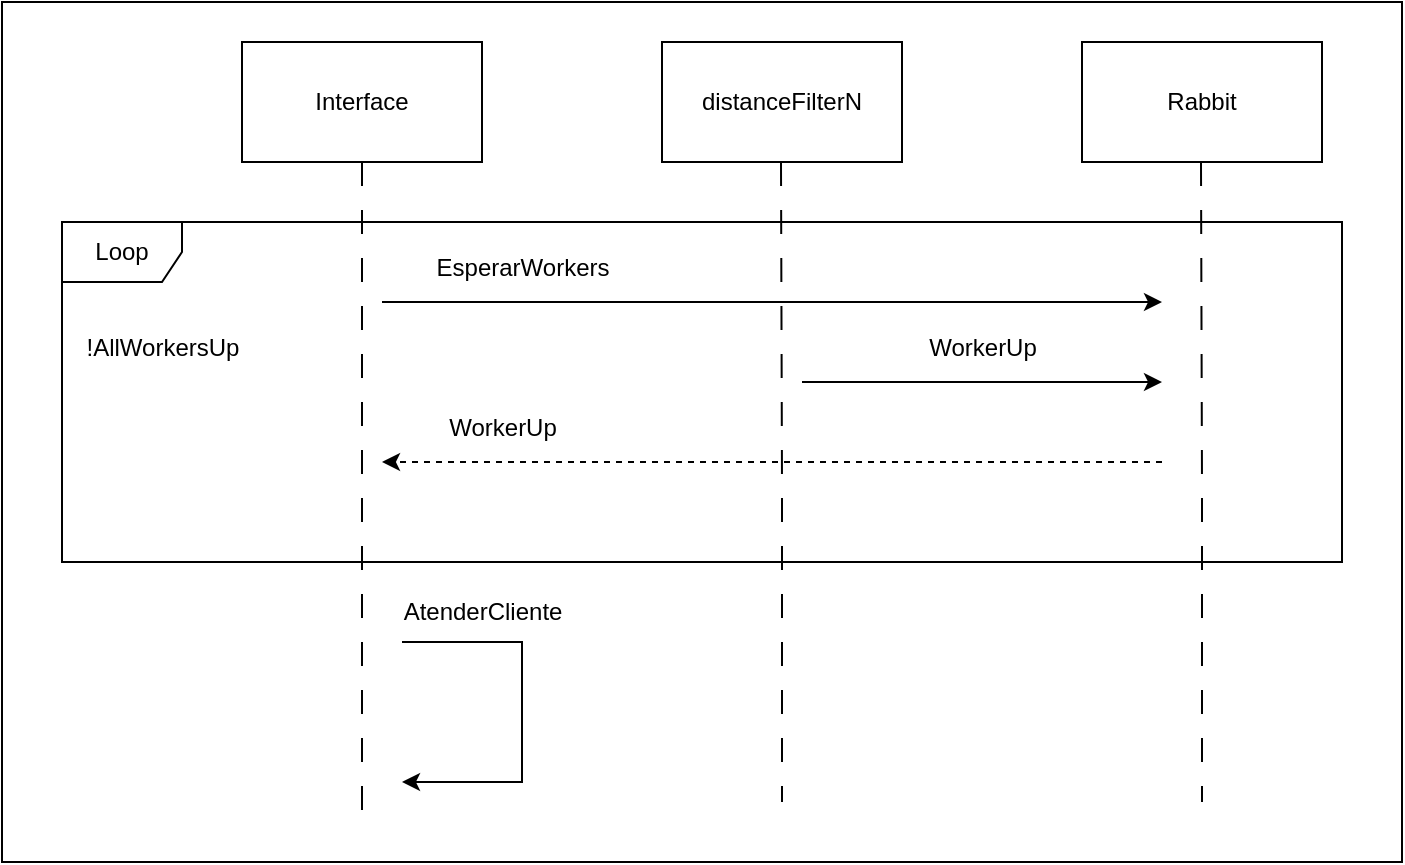 <mxfile version="22.0.4" type="google" pages="5">
  <diagram id="VqG2Ku5d2gkmoplqg593" name="AltaWorkers">
    <mxGraphModel grid="1" page="1" gridSize="10" guides="1" tooltips="1" connect="1" arrows="1" fold="1" pageScale="1" pageWidth="827" pageHeight="1169" math="0" shadow="0">
      <root>
        <mxCell id="0" />
        <mxCell id="1" parent="0" />
        <mxCell id="nZQoTGkVUXVS9MJFu_9y-6" style="edgeStyle=orthogonalEdgeStyle;rounded=0;orthogonalLoop=1;jettySize=auto;html=1;exitX=0.5;exitY=1;exitDx=0;exitDy=0;dashed=1;dashPattern=12 12;endArrow=none;endFill=0;" edge="1" parent="1" source="nZQoTGkVUXVS9MJFu_9y-1">
          <mxGeometry relative="1" as="geometry">
            <mxPoint x="160" y="500" as="targetPoint" />
          </mxGeometry>
        </mxCell>
        <mxCell id="nZQoTGkVUXVS9MJFu_9y-1" value="Interface" style="rounded=0;whiteSpace=wrap;html=1;" vertex="1" parent="1">
          <mxGeometry x="100" y="110" width="120" height="60" as="geometry" />
        </mxCell>
        <mxCell id="nZQoTGkVUXVS9MJFu_9y-2" value="distanceFilterN" style="rounded=0;whiteSpace=wrap;html=1;" vertex="1" parent="1">
          <mxGeometry x="310" y="110" width="120" height="60" as="geometry" />
        </mxCell>
        <mxCell id="nZQoTGkVUXVS9MJFu_9y-5" value="Rabbit" style="rounded=0;whiteSpace=wrap;html=1;" vertex="1" parent="1">
          <mxGeometry x="520" y="110" width="120" height="60" as="geometry" />
        </mxCell>
        <mxCell id="nZQoTGkVUXVS9MJFu_9y-7" style="edgeStyle=orthogonalEdgeStyle;rounded=0;orthogonalLoop=1;jettySize=auto;html=1;exitX=0.5;exitY=1;exitDx=0;exitDy=0;dashed=1;dashPattern=12 12;endArrow=none;endFill=0;" edge="1" parent="1">
          <mxGeometry relative="1" as="geometry">
            <mxPoint x="370" y="490" as="targetPoint" />
            <mxPoint x="369.5" y="170" as="sourcePoint" />
          </mxGeometry>
        </mxCell>
        <mxCell id="nZQoTGkVUXVS9MJFu_9y-10" style="edgeStyle=orthogonalEdgeStyle;rounded=0;orthogonalLoop=1;jettySize=auto;html=1;exitX=0.5;exitY=1;exitDx=0;exitDy=0;dashed=1;dashPattern=12 12;endArrow=none;endFill=0;" edge="1" parent="1">
          <mxGeometry relative="1" as="geometry">
            <mxPoint x="580" y="490" as="targetPoint" />
            <mxPoint x="579.5" y="170" as="sourcePoint" />
          </mxGeometry>
        </mxCell>
        <mxCell id="nZQoTGkVUXVS9MJFu_9y-30" value="" style="endArrow=classic;html=1;rounded=0;" edge="1" parent="1">
          <mxGeometry width="50" height="50" relative="1" as="geometry">
            <mxPoint x="170" y="240" as="sourcePoint" />
            <mxPoint x="560" y="240" as="targetPoint" />
          </mxGeometry>
        </mxCell>
        <mxCell id="nZQoTGkVUXVS9MJFu_9y-31" value="EsperarWorkers" style="text;html=1;align=center;verticalAlign=middle;resizable=0;points=[];autosize=1;strokeColor=none;fillColor=none;" vertex="1" parent="1">
          <mxGeometry x="185" y="208" width="110" height="30" as="geometry" />
        </mxCell>
        <mxCell id="nZQoTGkVUXVS9MJFu_9y-32" value="" style="endArrow=classic;html=1;rounded=0;" edge="1" parent="1">
          <mxGeometry width="50" height="50" relative="1" as="geometry">
            <mxPoint x="380" y="280" as="sourcePoint" />
            <mxPoint x="560" y="280" as="targetPoint" />
          </mxGeometry>
        </mxCell>
        <mxCell id="nZQoTGkVUXVS9MJFu_9y-34" value="WorkerUp" style="text;html=1;align=center;verticalAlign=middle;resizable=0;points=[];autosize=1;strokeColor=none;fillColor=none;" vertex="1" parent="1">
          <mxGeometry x="430" y="248" width="80" height="30" as="geometry" />
        </mxCell>
        <mxCell id="nZQoTGkVUXVS9MJFu_9y-35" value="" style="endArrow=classic;html=1;rounded=0;dashed=1;" edge="1" parent="1">
          <mxGeometry width="50" height="50" relative="1" as="geometry">
            <mxPoint x="560" y="320" as="sourcePoint" />
            <mxPoint x="170" y="320" as="targetPoint" />
          </mxGeometry>
        </mxCell>
        <mxCell id="nZQoTGkVUXVS9MJFu_9y-36" value="WorkerUp" style="text;html=1;align=center;verticalAlign=middle;resizable=0;points=[];autosize=1;strokeColor=none;fillColor=none;" vertex="1" parent="1">
          <mxGeometry x="190" y="288" width="80" height="30" as="geometry" />
        </mxCell>
        <mxCell id="nZQoTGkVUXVS9MJFu_9y-37" value="Loop" style="shape=umlFrame;whiteSpace=wrap;html=1;pointerEvents=0;" vertex="1" parent="1">
          <mxGeometry x="10" y="200" width="640" height="170" as="geometry" />
        </mxCell>
        <mxCell id="nZQoTGkVUXVS9MJFu_9y-38" value="!AllWorkersUp" style="text;html=1;align=center;verticalAlign=middle;resizable=0;points=[];autosize=1;strokeColor=none;fillColor=none;" vertex="1" parent="1">
          <mxGeometry x="10" y="248" width="100" height="30" as="geometry" />
        </mxCell>
        <mxCell id="nZQoTGkVUXVS9MJFu_9y-39" value="" style="endArrow=classic;html=1;rounded=0;" edge="1" parent="1">
          <mxGeometry width="50" height="50" relative="1" as="geometry">
            <mxPoint x="180" y="410" as="sourcePoint" />
            <mxPoint x="180" y="480" as="targetPoint" />
            <Array as="points">
              <mxPoint x="240" y="410" />
              <mxPoint x="240" y="480" />
            </Array>
          </mxGeometry>
        </mxCell>
        <mxCell id="nZQoTGkVUXVS9MJFu_9y-40" value="AtenderCliente" style="text;html=1;align=center;verticalAlign=middle;resizable=0;points=[];autosize=1;strokeColor=none;fillColor=none;" vertex="1" parent="1">
          <mxGeometry x="170" y="380" width="100" height="30" as="geometry" />
        </mxCell>
        <mxCell id="R0oKlFJ6LNsI7inT2vGT-1" value="" style="rounded=0;whiteSpace=wrap;html=1;fillColor=none;" vertex="1" parent="1">
          <mxGeometry x="-20" y="90" width="700" height="430" as="geometry" />
        </mxCell>
      </root>
    </mxGraphModel>
  </diagram>
  <diagram name="ConeccionYEnvioDeDatos" id="5mPKHPaQZCeQV9riieyF">
    <mxGraphModel grid="1" page="1" gridSize="10" guides="1" tooltips="1" connect="1" arrows="1" fold="1" pageScale="1" pageWidth="827" pageHeight="1169" math="0" shadow="0">
      <root>
        <mxCell id="0" />
        <mxCell id="1" parent="0" />
        <mxCell id="oAuqXcb8lqKwa1Rgyl03-19" style="edgeStyle=orthogonalEdgeStyle;rounded=0;orthogonalLoop=1;jettySize=auto;html=1;exitX=0.5;exitY=1;exitDx=0;exitDy=0;endArrow=none;endFill=0;dashed=1;dashPattern=12 12;" edge="1" parent="1" source="oAuqXcb8lqKwa1Rgyl03-16">
          <mxGeometry relative="1" as="geometry">
            <mxPoint x="120" y="1410" as="targetPoint" />
          </mxGeometry>
        </mxCell>
        <mxCell id="oAuqXcb8lqKwa1Rgyl03-16" value="Cliente" style="rounded=0;whiteSpace=wrap;html=1;" vertex="1" parent="1">
          <mxGeometry x="60" y="120" width="120" height="60" as="geometry" />
        </mxCell>
        <mxCell id="oAuqXcb8lqKwa1Rgyl03-20" style="edgeStyle=orthogonalEdgeStyle;rounded=0;orthogonalLoop=1;jettySize=auto;html=1;exitX=0.5;exitY=1;exitDx=0;exitDy=0;dashed=1;dashPattern=12 12;endArrow=none;endFill=0;" edge="1" parent="1" source="oAuqXcb8lqKwa1Rgyl03-17">
          <mxGeometry relative="1" as="geometry">
            <mxPoint x="414" y="1420" as="targetPoint" />
          </mxGeometry>
        </mxCell>
        <mxCell id="oAuqXcb8lqKwa1Rgyl03-17" value="Interface" style="rounded=0;whiteSpace=wrap;html=1;" vertex="1" parent="1">
          <mxGeometry x="354" y="120" width="120" height="60" as="geometry" />
        </mxCell>
        <mxCell id="oAuqXcb8lqKwa1Rgyl03-21" style="edgeStyle=orthogonalEdgeStyle;rounded=0;orthogonalLoop=1;jettySize=auto;html=1;exitX=0.5;exitY=1;exitDx=0;exitDy=0;dashed=1;dashPattern=12 12;endArrow=none;endFill=0;" edge="1" parent="1" source="oAuqXcb8lqKwa1Rgyl03-18">
          <mxGeometry relative="1" as="geometry">
            <mxPoint x="700" y="1430" as="targetPoint" />
          </mxGeometry>
        </mxCell>
        <mxCell id="oAuqXcb8lqKwa1Rgyl03-18" value="Rabbit" style="rounded=0;whiteSpace=wrap;html=1;" vertex="1" parent="1">
          <mxGeometry x="640" y="120" width="120" height="60" as="geometry" />
        </mxCell>
        <mxCell id="oAuqXcb8lqKwa1Rgyl03-22" value="" style="endArrow=classic;html=1;rounded=0;" edge="1" parent="1">
          <mxGeometry width="50" height="50" relative="1" as="geometry">
            <mxPoint x="130" y="372" as="sourcePoint" />
            <mxPoint x="400" y="372" as="targetPoint" />
          </mxGeometry>
        </mxCell>
        <mxCell id="oAuqXcb8lqKwa1Rgyl03-23" value="Hello" style="text;html=1;align=center;verticalAlign=middle;resizable=0;points=[];autosize=1;strokeColor=none;fillColor=none;" vertex="1" parent="1">
          <mxGeometry x="235" y="340" width="50" height="30" as="geometry" />
        </mxCell>
        <mxCell id="oAuqXcb8lqKwa1Rgyl03-24" value="" style="endArrow=classic;html=1;rounded=0;" edge="1" parent="1">
          <mxGeometry width="50" height="50" relative="1" as="geometry">
            <mxPoint x="400" y="412" as="sourcePoint" />
            <mxPoint x="130" y="412" as="targetPoint" />
          </mxGeometry>
        </mxCell>
        <mxCell id="oAuqXcb8lqKwa1Rgyl03-25" value="HelloAck" style="text;html=1;align=center;verticalAlign=middle;resizable=0;points=[];autosize=1;strokeColor=none;fillColor=none;" vertex="1" parent="1">
          <mxGeometry x="225" y="380" width="70" height="30" as="geometry" />
        </mxCell>
        <mxCell id="oAuqXcb8lqKwa1Rgyl03-26" value="Loop" style="shape=umlFrame;whiteSpace=wrap;html=1;pointerEvents=0;" vertex="1" parent="1">
          <mxGeometry x="-20" y="460" width="780" height="160" as="geometry" />
        </mxCell>
        <mxCell id="oAuqXcb8lqKwa1Rgyl03-27" value="" style="endArrow=classic;html=1;rounded=0;" edge="1" parent="1">
          <mxGeometry width="50" height="50" relative="1" as="geometry">
            <mxPoint x="130" y="210" as="sourcePoint" />
            <mxPoint x="130" y="280" as="targetPoint" />
            <Array as="points">
              <mxPoint x="210" y="210" />
              <mxPoint x="210" y="280" />
            </Array>
          </mxGeometry>
        </mxCell>
        <mxCell id="oAuqXcb8lqKwa1Rgyl03-28" value="Connect" style="text;html=1;align=center;verticalAlign=middle;resizable=0;points=[];autosize=1;strokeColor=none;fillColor=none;" vertex="1" parent="1">
          <mxGeometry x="135" y="188" width="70" height="30" as="geometry" />
        </mxCell>
        <mxCell id="oAuqXcb8lqKwa1Rgyl03-29" value="" style="endArrow=classic;html=1;rounded=0;" edge="1" parent="1">
          <mxGeometry width="50" height="50" relative="1" as="geometry">
            <mxPoint x="420" y="210" as="sourcePoint" />
            <mxPoint x="420" y="278" as="targetPoint" />
            <Array as="points">
              <mxPoint x="490" y="210" />
              <mxPoint x="490" y="278" />
            </Array>
          </mxGeometry>
        </mxCell>
        <mxCell id="oAuqXcb8lqKwa1Rgyl03-30" value="Accept" style="text;html=1;align=center;verticalAlign=middle;resizable=0;points=[];autosize=1;strokeColor=none;fillColor=none;" vertex="1" parent="1">
          <mxGeometry x="430" y="188" width="60" height="30" as="geometry" />
        </mxCell>
        <mxCell id="oAuqXcb8lqKwa1Rgyl03-32" value="" style="endArrow=classic;html=1;rounded=0;" edge="1" parent="1">
          <mxGeometry width="50" height="50" relative="1" as="geometry">
            <mxPoint x="130" y="520" as="sourcePoint" />
            <mxPoint x="400" y="520" as="targetPoint" />
          </mxGeometry>
        </mxCell>
        <mxCell id="oAuqXcb8lqKwa1Rgyl03-33" value="Coordenadas" style="text;html=1;align=center;verticalAlign=middle;resizable=0;points=[];autosize=1;strokeColor=none;fillColor=none;" vertex="1" parent="1">
          <mxGeometry x="210" y="488" width="100" height="30" as="geometry" />
        </mxCell>
        <mxCell id="oAuqXcb8lqKwa1Rgyl03-34" value="" style="endArrow=classic;html=1;rounded=0;" edge="1" parent="1">
          <mxGeometry width="50" height="50" relative="1" as="geometry">
            <mxPoint x="420" y="560" as="sourcePoint" />
            <mxPoint x="690" y="560" as="targetPoint" />
          </mxGeometry>
        </mxCell>
        <mxCell id="oAuqXcb8lqKwa1Rgyl03-35" value="Coordenadas, distanceFilter" style="text;html=1;align=center;verticalAlign=middle;resizable=0;points=[];autosize=1;strokeColor=none;fillColor=none;" vertex="1" parent="1">
          <mxGeometry x="475" y="528" width="170" height="30" as="geometry" />
        </mxCell>
        <mxCell id="oAuqXcb8lqKwa1Rgyl03-37" value="" style="endArrow=classic;html=1;rounded=0;" edge="1" parent="1">
          <mxGeometry width="50" height="50" relative="1" as="geometry">
            <mxPoint x="130" y="680" as="sourcePoint" />
            <mxPoint x="410" y="680" as="targetPoint" />
          </mxGeometry>
        </mxCell>
        <mxCell id="oAuqXcb8lqKwa1Rgyl03-38" value="Vuelo" style="text;html=1;align=center;verticalAlign=middle;resizable=0;points=[];autosize=1;strokeColor=none;fillColor=none;" vertex="1" parent="1">
          <mxGeometry x="235" y="648" width="50" height="30" as="geometry" />
        </mxCell>
        <mxCell id="oAuqXcb8lqKwa1Rgyl03-39" value="" style="endArrow=classic;html=1;rounded=0;" edge="1" parent="1">
          <mxGeometry width="50" height="50" relative="1" as="geometry">
            <mxPoint x="430" y="830" as="sourcePoint" />
            <mxPoint x="690" y="830" as="targetPoint" />
          </mxGeometry>
        </mxCell>
        <mxCell id="oAuqXcb8lqKwa1Rgyl03-40" value="" style="endArrow=classic;html=1;rounded=0;" edge="1" parent="1">
          <mxGeometry width="50" height="50" relative="1" as="geometry">
            <mxPoint x="430" y="870" as="sourcePoint" />
            <mxPoint x="690" y="870" as="targetPoint" />
          </mxGeometry>
        </mxCell>
        <mxCell id="oAuqXcb8lqKwa1Rgyl03-41" value="" style="endArrow=classic;html=1;rounded=0;" edge="1" parent="1">
          <mxGeometry width="50" height="50" relative="1" as="geometry">
            <mxPoint x="430" y="920" as="sourcePoint" />
            <mxPoint x="690" y="920" as="targetPoint" />
          </mxGeometry>
        </mxCell>
        <mxCell id="oAuqXcb8lqKwa1Rgyl03-42" value="" style="endArrow=classic;html=1;rounded=0;" edge="1" parent="1">
          <mxGeometry width="50" height="50" relative="1" as="geometry">
            <mxPoint x="430" y="720" as="sourcePoint" />
            <mxPoint x="430" y="780" as="targetPoint" />
            <Array as="points">
              <mxPoint x="500" y="720" />
              <mxPoint x="500" y="780" />
            </Array>
          </mxGeometry>
        </mxCell>
        <mxCell id="oAuqXcb8lqKwa1Rgyl03-43" value="FiltrarEscalas" style="text;html=1;align=center;verticalAlign=middle;resizable=0;points=[];autosize=1;strokeColor=none;fillColor=none;" vertex="1" parent="1">
          <mxGeometry x="420" y="688" width="100" height="30" as="geometry" />
        </mxCell>
        <mxCell id="oAuqXcb8lqKwa1Rgyl03-44" value="Alt" style="shape=umlFrame;whiteSpace=wrap;html=1;pointerEvents=0;" vertex="1" parent="1">
          <mxGeometry x="320" y="688" width="580" height="200" as="geometry" />
        </mxCell>
        <mxCell id="oAuqXcb8lqKwa1Rgyl03-46" value="ResultadoQ1, Resultados" style="text;html=1;align=center;verticalAlign=middle;resizable=0;points=[];autosize=1;strokeColor=none;fillColor=none;" vertex="1" parent="1">
          <mxGeometry x="440" y="798" width="160" height="30" as="geometry" />
        </mxCell>
        <mxCell id="oAuqXcb8lqKwa1Rgyl03-47" value="VueloConDuracion, fastestFilter" style="text;html=1;align=center;verticalAlign=middle;resizable=0;points=[];autosize=1;strokeColor=none;fillColor=none;" vertex="1" parent="1">
          <mxGeometry x="425" y="840" width="190" height="30" as="geometry" />
        </mxCell>
        <mxCell id="oAuqXcb8lqKwa1Rgyl03-48" value="Escalas &amp;gt;= 3" style="text;html=1;align=center;verticalAlign=middle;resizable=0;points=[];autosize=1;strokeColor=none;fillColor=none;" vertex="1" parent="1">
          <mxGeometry x="320" y="728" width="90" height="30" as="geometry" />
        </mxCell>
        <mxCell id="oAuqXcb8lqKwa1Rgyl03-49" value="" style="endArrow=classic;html=1;rounded=0;" edge="1" parent="1">
          <mxGeometry width="50" height="50" relative="1" as="geometry">
            <mxPoint x="430" y="960" as="sourcePoint" />
            <mxPoint x="690" y="960" as="targetPoint" />
          </mxGeometry>
        </mxCell>
        <mxCell id="oAuqXcb8lqKwa1Rgyl03-50" value="VueloConDistancia, distanceFilter" style="text;html=1;align=center;verticalAlign=middle;resizable=0;points=[];autosize=1;strokeColor=none;fillColor=none;" vertex="1" parent="1">
          <mxGeometry x="425" y="888" width="200" height="30" as="geometry" />
        </mxCell>
        <mxCell id="oAuqXcb8lqKwa1Rgyl03-51" value="TrayectoConPrecio, AvgFilter" style="text;html=1;align=center;verticalAlign=middle;resizable=0;points=[];autosize=1;strokeColor=none;fillColor=none;" vertex="1" parent="1">
          <mxGeometry x="430" y="930" width="180" height="30" as="geometry" />
        </mxCell>
        <mxCell id="oAuqXcb8lqKwa1Rgyl03-52" value="QuedanCoordenadas" style="text;html=1;align=center;verticalAlign=middle;resizable=0;points=[];autosize=1;strokeColor=none;fillColor=none;" vertex="1" parent="1">
          <mxGeometry x="-20" y="488" width="140" height="30" as="geometry" />
        </mxCell>
        <mxCell id="oAuqXcb8lqKwa1Rgyl03-53" value="Loop" style="shape=umlFrame;whiteSpace=wrap;html=1;pointerEvents=0;" vertex="1" parent="1">
          <mxGeometry x="-20" y="638" width="960" height="472" as="geometry" />
        </mxCell>
        <mxCell id="oAuqXcb8lqKwa1Rgyl03-55" value="" style="endArrow=classic;html=1;rounded=0;" edge="1" parent="1">
          <mxGeometry width="50" height="50" relative="1" as="geometry">
            <mxPoint x="430" y="1000" as="sourcePoint" />
            <mxPoint x="430" y="1080" as="targetPoint" />
            <Array as="points">
              <mxPoint x="500" y="1000" />
              <mxPoint x="500" y="1080" />
            </Array>
          </mxGeometry>
        </mxCell>
        <mxCell id="oAuqXcb8lqKwa1Rgyl03-56" value="ActualizarPromedio" style="text;html=1;align=center;verticalAlign=middle;resizable=0;points=[];autosize=1;strokeColor=none;fillColor=none;" vertex="1" parent="1">
          <mxGeometry x="420" y="970" width="130" height="30" as="geometry" />
        </mxCell>
        <mxCell id="oAuqXcb8lqKwa1Rgyl03-57" value="" style="endArrow=classic;html=1;rounded=0;" edge="1" parent="1">
          <mxGeometry width="50" height="50" relative="1" as="geometry">
            <mxPoint x="130" y="1160" as="sourcePoint" />
            <mxPoint x="410" y="1160" as="targetPoint" />
          </mxGeometry>
        </mxCell>
        <mxCell id="oAuqXcb8lqKwa1Rgyl03-58" value="Fin" style="text;html=1;align=center;verticalAlign=middle;resizable=0;points=[];autosize=1;strokeColor=none;fillColor=none;" vertex="1" parent="1">
          <mxGeometry x="240" y="1128" width="40" height="30" as="geometry" />
        </mxCell>
        <mxCell id="oAuqXcb8lqKwa1Rgyl03-59" value="" style="endArrow=classic;html=1;rounded=0;" edge="1" parent="1">
          <mxGeometry width="50" height="50" relative="1" as="geometry">
            <mxPoint x="430" y="1262" as="sourcePoint" />
            <mxPoint x="690" y="1262" as="targetPoint" />
          </mxGeometry>
        </mxCell>
        <mxCell id="oAuqXcb8lqKwa1Rgyl03-60" value="Control, Resultados" style="text;html=1;align=center;verticalAlign=middle;resizable=0;points=[];autosize=1;strokeColor=none;fillColor=none;" vertex="1" parent="1">
          <mxGeometry x="465" y="1230" width="130" height="30" as="geometry" />
        </mxCell>
        <mxCell id="oAuqXcb8lqKwa1Rgyl03-61" value="" style="endArrow=classic;html=1;rounded=0;" edge="1" parent="1">
          <mxGeometry width="50" height="50" relative="1" as="geometry">
            <mxPoint x="425" y="1304" as="sourcePoint" />
            <mxPoint x="685" y="1304" as="targetPoint" />
          </mxGeometry>
        </mxCell>
        <mxCell id="oAuqXcb8lqKwa1Rgyl03-62" value="Control, distanceFilter" style="text;html=1;align=center;verticalAlign=middle;resizable=0;points=[];autosize=1;strokeColor=none;fillColor=none;" vertex="1" parent="1">
          <mxGeometry x="455" y="1272" width="140" height="30" as="geometry" />
        </mxCell>
        <mxCell id="oAuqXcb8lqKwa1Rgyl03-63" value="" style="endArrow=classic;html=1;rounded=0;" edge="1" parent="1">
          <mxGeometry width="50" height="50" relative="1" as="geometry">
            <mxPoint x="425" y="1354" as="sourcePoint" />
            <mxPoint x="685" y="1354" as="targetPoint" />
          </mxGeometry>
        </mxCell>
        <mxCell id="oAuqXcb8lqKwa1Rgyl03-64" value="Control, fastestFilter" style="text;html=1;align=center;verticalAlign=middle;resizable=0;points=[];autosize=1;strokeColor=none;fillColor=none;" vertex="1" parent="1">
          <mxGeometry x="460" y="1322" width="130" height="30" as="geometry" />
        </mxCell>
        <mxCell id="oAuqXcb8lqKwa1Rgyl03-65" value="" style="endArrow=classic;html=1;rounded=0;" edge="1" parent="1">
          <mxGeometry width="50" height="50" relative="1" as="geometry">
            <mxPoint x="425" y="1404" as="sourcePoint" />
            <mxPoint x="685" y="1404" as="targetPoint" />
          </mxGeometry>
        </mxCell>
        <mxCell id="oAuqXcb8lqKwa1Rgyl03-66" value="Control, AvgFilter" style="text;html=1;align=center;verticalAlign=middle;resizable=0;points=[];autosize=1;strokeColor=none;fillColor=none;" vertex="1" parent="1">
          <mxGeometry x="465" y="1372" width="120" height="30" as="geometry" />
        </mxCell>
        <mxCell id="oAuqXcb8lqKwa1Rgyl03-67" value="" style="endArrow=classic;html=1;rounded=0;" edge="1" parent="1">
          <mxGeometry width="50" height="50" relative="1" as="geometry">
            <mxPoint x="425" y="1212" as="sourcePoint" />
            <mxPoint x="685" y="1212" as="targetPoint" />
          </mxGeometry>
        </mxCell>
        <mxCell id="oAuqXcb8lqKwa1Rgyl03-68" value="PromedioPrecio, AvgFilter" style="text;html=1;align=center;verticalAlign=middle;resizable=0;points=[];autosize=1;strokeColor=none;fillColor=none;" vertex="1" parent="1">
          <mxGeometry x="445" y="1180" width="160" height="30" as="geometry" />
        </mxCell>
        <mxCell id="cgJn97XDVIT0XF4LIQDs-1" value="" style="rounded=0;whiteSpace=wrap;html=1;fillColor=none;" vertex="1" parent="1">
          <mxGeometry x="-50" y="90" width="1000" height="1360" as="geometry" />
        </mxCell>
      </root>
    </mxGraphModel>
  </diagram>
  <diagram id="-kJdZa7GoTEb_94TG8q-" name="EnvioDeResultadosYFin">
    <mxGraphModel grid="1" page="1" gridSize="10" guides="1" tooltips="1" connect="1" arrows="1" fold="1" pageScale="1" pageWidth="827" pageHeight="1169" math="0" shadow="0">
      <root>
        <mxCell id="0" />
        <mxCell id="1" parent="0" />
        <mxCell id="IRB8vnWAVkFq2MwVSn2H-4" style="edgeStyle=orthogonalEdgeStyle;rounded=0;orthogonalLoop=1;jettySize=auto;html=1;exitX=0.5;exitY=1;exitDx=0;exitDy=0;dashed=1;dashPattern=12 12;endArrow=none;endFill=0;" edge="1" parent="1">
          <mxGeometry relative="1" as="geometry">
            <mxPoint x="150" y="520" as="targetPoint" />
            <mxPoint x="129.5" y="120" as="sourcePoint" />
          </mxGeometry>
        </mxCell>
        <mxCell id="IRB8vnWAVkFq2MwVSn2H-1" value="Cliente" style="rounded=0;whiteSpace=wrap;html=1;" vertex="1" parent="1">
          <mxGeometry x="90" y="70" width="120" height="60" as="geometry" />
        </mxCell>
        <mxCell id="IRB8vnWAVkFq2MwVSn2H-5" style="edgeStyle=orthogonalEdgeStyle;rounded=0;orthogonalLoop=1;jettySize=auto;html=1;exitX=0.5;exitY=1;exitDx=0;exitDy=0;dashed=1;dashPattern=12 12;endArrow=none;endFill=0;" edge="1" parent="1" source="IRB8vnWAVkFq2MwVSn2H-2">
          <mxGeometry relative="1" as="geometry">
            <mxPoint x="390" y="520" as="targetPoint" />
          </mxGeometry>
        </mxCell>
        <mxCell id="IRB8vnWAVkFq2MwVSn2H-2" value="Interface" style="rounded=0;whiteSpace=wrap;html=1;" vertex="1" parent="1">
          <mxGeometry x="330" y="70" width="120" height="60" as="geometry" />
        </mxCell>
        <mxCell id="IRB8vnWAVkFq2MwVSn2H-6" style="edgeStyle=orthogonalEdgeStyle;rounded=0;orthogonalLoop=1;jettySize=auto;html=1;exitX=0.5;exitY=1;exitDx=0;exitDy=0;dashed=1;dashPattern=12 12;endArrow=none;endFill=0;" edge="1" parent="1" source="IRB8vnWAVkFq2MwVSn2H-3">
          <mxGeometry relative="1" as="geometry">
            <mxPoint x="630" y="520" as="targetPoint" />
          </mxGeometry>
        </mxCell>
        <mxCell id="IRB8vnWAVkFq2MwVSn2H-3" value="Rabbit" style="rounded=0;whiteSpace=wrap;html=1;" vertex="1" parent="1">
          <mxGeometry x="570" y="70" width="120" height="60" as="geometry" />
        </mxCell>
        <mxCell id="IRB8vnWAVkFq2MwVSn2H-7" value="" style="endArrow=classic;html=1;rounded=0;" edge="1" parent="1">
          <mxGeometry width="50" height="50" relative="1" as="geometry">
            <mxPoint x="400" y="190" as="sourcePoint" />
            <mxPoint x="620" y="190" as="targetPoint" />
          </mxGeometry>
        </mxCell>
        <mxCell id="VCpYg2_XOxGH9dw9qjkm-1" value="" style="endArrow=none;html=1;rounded=0;startArrow=classic;startFill=1;endFill=0;dashed=1;" edge="1" parent="1">
          <mxGeometry width="50" height="50" relative="1" as="geometry">
            <mxPoint x="400" y="230" as="sourcePoint" />
            <mxPoint x="620" y="230" as="targetPoint" />
          </mxGeometry>
        </mxCell>
        <mxCell id="VCpYg2_XOxGH9dw9qjkm-2" value="EsperarResultados, Results" style="text;html=1;align=center;verticalAlign=middle;resizable=0;points=[];autosize=1;strokeColor=none;fillColor=none;" vertex="1" parent="1">
          <mxGeometry x="415" y="158" width="170" height="30" as="geometry" />
        </mxCell>
        <mxCell id="VCpYg2_XOxGH9dw9qjkm-3" value="Resultado" style="text;html=1;align=center;verticalAlign=middle;resizable=0;points=[];autosize=1;strokeColor=none;fillColor=none;" vertex="1" parent="1">
          <mxGeometry x="460" y="198" width="80" height="30" as="geometry" />
        </mxCell>
        <mxCell id="VCpYg2_XOxGH9dw9qjkm-4" value="" style="endArrow=classic;html=1;rounded=0;dashed=1;" edge="1" parent="1">
          <mxGeometry width="50" height="50" relative="1" as="geometry">
            <mxPoint x="380" y="250" as="sourcePoint" />
            <mxPoint x="160" y="250" as="targetPoint" />
          </mxGeometry>
        </mxCell>
        <mxCell id="VCpYg2_XOxGH9dw9qjkm-5" value="Resultado" style="text;html=1;align=center;verticalAlign=middle;resizable=0;points=[];autosize=1;strokeColor=none;fillColor=none;" vertex="1" parent="1">
          <mxGeometry x="210" y="218" width="80" height="30" as="geometry" />
        </mxCell>
        <mxCell id="VCpYg2_XOxGH9dw9qjkm-6" value="" style="endArrow=classic;html=1;rounded=0;" edge="1" parent="1">
          <mxGeometry width="50" height="50" relative="1" as="geometry">
            <mxPoint x="170" y="290" as="sourcePoint" />
            <mxPoint x="170" y="360" as="targetPoint" />
            <Array as="points">
              <mxPoint x="240" y="290" />
              <mxPoint x="240" y="360" />
            </Array>
          </mxGeometry>
        </mxCell>
        <mxCell id="VCpYg2_XOxGH9dw9qjkm-7" value="guardarResultado" style="text;html=1;align=center;verticalAlign=middle;resizable=0;points=[];autosize=1;strokeColor=none;fillColor=none;" vertex="1" parent="1">
          <mxGeometry x="150" y="258" width="120" height="30" as="geometry" />
        </mxCell>
        <mxCell id="VCpYg2_XOxGH9dw9qjkm-8" value="Loop" style="shape=umlFrame;whiteSpace=wrap;html=1;pointerEvents=0;" vertex="1" parent="1">
          <mxGeometry x="20" y="158" width="680" height="262" as="geometry" />
        </mxCell>
        <mxCell id="VCpYg2_XOxGH9dw9qjkm-9" value="moreResults" style="text;html=1;align=center;verticalAlign=middle;resizable=0;points=[];autosize=1;strokeColor=none;fillColor=none;" vertex="1" parent="1">
          <mxGeometry x="20" y="198" width="90" height="30" as="geometry" />
        </mxCell>
        <mxCell id="zQEodcKI44ZFpxssfe19-1" value="" style="rounded=0;whiteSpace=wrap;html=1;fillColor=none;" vertex="1" parent="1">
          <mxGeometry x="-20" y="40" width="750" height="510" as="geometry" />
        </mxCell>
      </root>
    </mxGraphModel>
  </diagram>
  <diagram id="rOHN4iQ1DINNxvf1mytl" name="FinTrabajoWorkers">
    <mxGraphModel grid="1" page="1" gridSize="10" guides="1" tooltips="1" connect="1" arrows="1" fold="1" pageScale="1" pageWidth="827" pageHeight="1169" math="0" shadow="0">
      <root>
        <mxCell id="0" />
        <mxCell id="1" parent="0" />
        <mxCell id="cty8fxMXTaqPBtQWKs1B-1" style="edgeStyle=orthogonalEdgeStyle;rounded=0;orthogonalLoop=1;jettySize=auto;html=1;exitX=0.5;exitY=1;exitDx=0;exitDy=0;dashed=1;dashPattern=12 12;endArrow=none;endFill=0;" edge="1" parent="1" source="cty8fxMXTaqPBtQWKs1B-2">
          <mxGeometry relative="1" as="geometry">
            <mxPoint x="220" y="530" as="targetPoint" />
          </mxGeometry>
        </mxCell>
        <mxCell id="cty8fxMXTaqPBtQWKs1B-2" value="Interface" style="rounded=0;whiteSpace=wrap;html=1;" vertex="1" parent="1">
          <mxGeometry x="160" y="140" width="120" height="60" as="geometry" />
        </mxCell>
        <mxCell id="cty8fxMXTaqPBtQWKs1B-3" value="distanceFilterN" style="rounded=0;whiteSpace=wrap;html=1;" vertex="1" parent="1">
          <mxGeometry x="370" y="140" width="120" height="60" as="geometry" />
        </mxCell>
        <mxCell id="cty8fxMXTaqPBtQWKs1B-4" value="Rabbit" style="rounded=0;whiteSpace=wrap;html=1;" vertex="1" parent="1">
          <mxGeometry x="580" y="140" width="120" height="60" as="geometry" />
        </mxCell>
        <mxCell id="cty8fxMXTaqPBtQWKs1B-5" style="edgeStyle=orthogonalEdgeStyle;rounded=0;orthogonalLoop=1;jettySize=auto;html=1;exitX=0.5;exitY=1;exitDx=0;exitDy=0;dashed=1;dashPattern=12 12;endArrow=none;endFill=0;" edge="1" parent="1">
          <mxGeometry relative="1" as="geometry">
            <mxPoint x="430" y="520" as="targetPoint" />
            <mxPoint x="429.5" y="200" as="sourcePoint" />
          </mxGeometry>
        </mxCell>
        <mxCell id="cty8fxMXTaqPBtQWKs1B-6" style="edgeStyle=orthogonalEdgeStyle;rounded=0;orthogonalLoop=1;jettySize=auto;html=1;exitX=0.5;exitY=1;exitDx=0;exitDy=0;dashed=1;dashPattern=12 12;endArrow=none;endFill=0;" edge="1" parent="1">
          <mxGeometry relative="1" as="geometry">
            <mxPoint x="640" y="520" as="targetPoint" />
            <mxPoint x="639.5" y="200" as="sourcePoint" />
          </mxGeometry>
        </mxCell>
        <mxCell id="cty8fxMXTaqPBtQWKs1B-7" value="" style="endArrow=classic;html=1;rounded=0;" edge="1" parent="1">
          <mxGeometry width="50" height="50" relative="1" as="geometry">
            <mxPoint x="230" y="270" as="sourcePoint" />
            <mxPoint x="620" y="270" as="targetPoint" />
          </mxGeometry>
        </mxCell>
        <mxCell id="cty8fxMXTaqPBtQWKs1B-8" value="EsperarWorkers, Results" style="text;html=1;align=center;verticalAlign=middle;resizable=0;points=[];autosize=1;strokeColor=none;fillColor=none;" vertex="1" parent="1">
          <mxGeometry x="220" y="238" width="160" height="30" as="geometry" />
        </mxCell>
        <mxCell id="cty8fxMXTaqPBtQWKs1B-9" value="" style="endArrow=classic;html=1;rounded=0;" edge="1" parent="1">
          <mxGeometry width="50" height="50" relative="1" as="geometry">
            <mxPoint x="440" y="310" as="sourcePoint" />
            <mxPoint x="620" y="310" as="targetPoint" />
          </mxGeometry>
        </mxCell>
        <mxCell id="cty8fxMXTaqPBtQWKs1B-10" value="WorkerFinished, Results" style="text;html=1;align=center;verticalAlign=middle;resizable=0;points=[];autosize=1;strokeColor=none;fillColor=none;" vertex="1" parent="1">
          <mxGeometry x="455" y="278" width="150" height="30" as="geometry" />
        </mxCell>
        <mxCell id="cty8fxMXTaqPBtQWKs1B-11" value="" style="endArrow=classic;html=1;rounded=0;dashed=1;" edge="1" parent="1">
          <mxGeometry width="50" height="50" relative="1" as="geometry">
            <mxPoint x="620" y="350" as="sourcePoint" />
            <mxPoint x="230" y="350" as="targetPoint" />
          </mxGeometry>
        </mxCell>
        <mxCell id="cty8fxMXTaqPBtQWKs1B-12" value="WorkerFinished, Results" style="text;html=1;align=center;verticalAlign=middle;resizable=0;points=[];autosize=1;strokeColor=none;fillColor=none;" vertex="1" parent="1">
          <mxGeometry x="225" y="318" width="150" height="30" as="geometry" />
        </mxCell>
        <mxCell id="cty8fxMXTaqPBtQWKs1B-13" value="Loop" style="shape=umlFrame;whiteSpace=wrap;html=1;pointerEvents=0;" vertex="1" parent="1">
          <mxGeometry x="70" y="230" width="640" height="170" as="geometry" />
        </mxCell>
        <mxCell id="cty8fxMXTaqPBtQWKs1B-14" value="!AllWorkersFinished" style="text;html=1;align=center;verticalAlign=middle;resizable=0;points=[];autosize=1;strokeColor=none;fillColor=none;" vertex="1" parent="1">
          <mxGeometry x="70" y="278" width="130" height="30" as="geometry" />
        </mxCell>
        <mxCell id="i9aMDPUg6YNF26jCDkgG-1" value="Rabbit" style="rounded=0;whiteSpace=wrap;html=1;" vertex="1" parent="1">
          <mxGeometry x="-100" y="140" width="120" height="60" as="geometry" />
        </mxCell>
        <mxCell id="i9aMDPUg6YNF26jCDkgG-2" value="" style="endArrow=none;html=1;rounded=0;entryX=0.5;entryY=1;entryDx=0;entryDy=0;dashed=1;dashPattern=12 12;" edge="1" parent="1" target="i9aMDPUg6YNF26jCDkgG-1">
          <mxGeometry width="50" height="50" relative="1" as="geometry">
            <mxPoint x="-40" y="520" as="sourcePoint" />
            <mxPoint x="480" y="370" as="targetPoint" />
          </mxGeometry>
        </mxCell>
        <mxCell id="i9aMDPUg6YNF26jCDkgG-3" value="" style="endArrow=classic;html=1;rounded=0;" edge="1" parent="1">
          <mxGeometry width="50" height="50" relative="1" as="geometry">
            <mxPoint x="210" y="480" as="sourcePoint" />
            <mxPoint x="-30" y="480" as="targetPoint" />
          </mxGeometry>
        </mxCell>
        <mxCell id="i9aMDPUg6YNF26jCDkgG-4" value="Fin" style="text;html=1;align=center;verticalAlign=middle;resizable=0;points=[];autosize=1;strokeColor=none;fillColor=none;" vertex="1" parent="1">
          <mxGeometry x="60" y="448" width="40" height="30" as="geometry" />
        </mxCell>
        <mxCell id="pvgV414YuNtLZm6QCnAs-1" value="" style="rounded=0;whiteSpace=wrap;html=1;fillColor=none;" vertex="1" parent="1">
          <mxGeometry x="-120" y="90" width="850" height="470" as="geometry" />
        </mxCell>
      </root>
    </mxGraphModel>
  </diagram>
  <diagram id="5PHzCBSUtK2f0vOKo8Ug" name="FiltroDistancia">
    <mxGraphModel grid="1" page="1" gridSize="10" guides="1" tooltips="1" connect="1" arrows="1" fold="1" pageScale="1" pageWidth="827" pageHeight="1169" math="0" shadow="0">
      <root>
        <mxCell id="0" />
        <mxCell id="1" parent="0" />
        <mxCell id="e-VWRezE66b04hUOaH3i-3" style="edgeStyle=orthogonalEdgeStyle;rounded=0;orthogonalLoop=1;jettySize=auto;html=1;exitX=0.5;exitY=1;exitDx=0;exitDy=0;dashed=1;dashPattern=12 12;endArrow=none;endFill=0;" edge="1" parent="1" source="e-VWRezE66b04hUOaH3i-1">
          <mxGeometry relative="1" as="geometry">
            <mxPoint x="190" y="1270" as="targetPoint" />
          </mxGeometry>
        </mxCell>
        <mxCell id="e-VWRezE66b04hUOaH3i-1" value="distanceFilter" style="rounded=0;whiteSpace=wrap;html=1;" vertex="1" parent="1">
          <mxGeometry x="130" y="120" width="120" height="60" as="geometry" />
        </mxCell>
        <mxCell id="e-VWRezE66b04hUOaH3i-4" style="edgeStyle=orthogonalEdgeStyle;rounded=0;orthogonalLoop=1;jettySize=auto;html=1;exitX=0.5;exitY=1;exitDx=0;exitDy=0;dashed=1;dashPattern=12 12;endArrow=none;endFill=0;" edge="1" parent="1" source="e-VWRezE66b04hUOaH3i-2">
          <mxGeometry relative="1" as="geometry">
            <mxPoint x="500" y="1270" as="targetPoint" />
          </mxGeometry>
        </mxCell>
        <mxCell id="e-VWRezE66b04hUOaH3i-2" value="Rabbit" style="rounded=0;whiteSpace=wrap;html=1;" vertex="1" parent="1">
          <mxGeometry x="440" y="120" width="120" height="60" as="geometry" />
        </mxCell>
        <mxCell id="e-VWRezE66b04hUOaH3i-5" value="" style="endArrow=classic;html=1;rounded=0;" edge="1" parent="1">
          <mxGeometry width="50" height="50" relative="1" as="geometry">
            <mxPoint x="200" y="280" as="sourcePoint" />
            <mxPoint x="490" y="280" as="targetPoint" />
          </mxGeometry>
        </mxCell>
        <mxCell id="e-VWRezE66b04hUOaH3i-6" value="Status" style="text;html=1;align=center;verticalAlign=middle;resizable=0;points=[];autosize=1;strokeColor=none;fillColor=none;" vertex="1" parent="1">
          <mxGeometry x="310" y="248" width="60" height="30" as="geometry" />
        </mxCell>
        <mxCell id="e-VWRezE66b04hUOaH3i-9" value="Loop" style="shape=umlFrame;whiteSpace=wrap;html=1;pointerEvents=0;" vertex="1" parent="1">
          <mxGeometry x="90" y="320" width="520" height="220" as="geometry" />
        </mxCell>
        <mxCell id="e-VWRezE66b04hUOaH3i-11" value="" style="endArrow=classic;html=1;rounded=0;" edge="1" parent="1">
          <mxGeometry width="50" height="50" relative="1" as="geometry">
            <mxPoint x="200" y="360" as="sourcePoint" />
            <mxPoint x="490" y="360" as="targetPoint" />
          </mxGeometry>
        </mxCell>
        <mxCell id="e-VWRezE66b04hUOaH3i-12" value="EsperarCoordenadas, distanceFilter" style="text;html=1;align=center;verticalAlign=middle;resizable=0;points=[];autosize=1;strokeColor=none;fillColor=none;" vertex="1" parent="1">
          <mxGeometry x="230" y="328" width="220" height="30" as="geometry" />
        </mxCell>
        <mxCell id="e-VWRezE66b04hUOaH3i-13" value="" style="endArrow=classic;html=1;rounded=0;dashed=1;" edge="1" parent="1">
          <mxGeometry width="50" height="50" relative="1" as="geometry">
            <mxPoint x="490" y="400" as="sourcePoint" />
            <mxPoint x="200" y="400" as="targetPoint" />
          </mxGeometry>
        </mxCell>
        <mxCell id="e-VWRezE66b04hUOaH3i-14" value="Coordenadas" style="text;html=1;align=center;verticalAlign=middle;resizable=0;points=[];autosize=1;strokeColor=none;fillColor=none;" vertex="1" parent="1">
          <mxGeometry x="290" y="368" width="100" height="30" as="geometry" />
        </mxCell>
        <mxCell id="e-VWRezE66b04hUOaH3i-15" value="" style="endArrow=classic;html=1;rounded=0;" edge="1" parent="1">
          <mxGeometry width="50" height="50" relative="1" as="geometry">
            <mxPoint x="210" y="622" as="sourcePoint" />
            <mxPoint x="490" y="622" as="targetPoint" />
          </mxGeometry>
        </mxCell>
        <mxCell id="e-VWRezE66b04hUOaH3i-16" value="" style="endArrow=classic;html=1;rounded=0;dashed=1;" edge="1" parent="1">
          <mxGeometry width="50" height="50" relative="1" as="geometry">
            <mxPoint x="490" y="662" as="sourcePoint" />
            <mxPoint x="210" y="662" as="targetPoint" />
          </mxGeometry>
        </mxCell>
        <mxCell id="e-VWRezE66b04hUOaH3i-17" value="EsperarVuelo, distanceFilter" style="text;html=1;align=center;verticalAlign=middle;resizable=0;points=[];autosize=1;strokeColor=none;fillColor=none;" vertex="1" parent="1">
          <mxGeometry x="255" y="590" width="170" height="30" as="geometry" />
        </mxCell>
        <mxCell id="e-VWRezE66b04hUOaH3i-18" value="" style="endArrow=classic;html=1;rounded=0;" edge="1" parent="1">
          <mxGeometry width="50" height="50" relative="1" as="geometry">
            <mxPoint x="200" y="440" as="sourcePoint" />
            <mxPoint x="200" y="520" as="targetPoint" />
            <Array as="points">
              <mxPoint x="280" y="440" />
              <mxPoint x="280" y="520" />
            </Array>
          </mxGeometry>
        </mxCell>
        <mxCell id="e-VWRezE66b04hUOaH3i-19" value="Guardar coordenadas" style="text;html=1;align=center;verticalAlign=middle;resizable=0;points=[];autosize=1;strokeColor=none;fillColor=none;" vertex="1" parent="1">
          <mxGeometry x="190" y="408" width="140" height="30" as="geometry" />
        </mxCell>
        <mxCell id="e-VWRezE66b04hUOaH3i-21" value="Vuelo" style="text;html=1;align=center;verticalAlign=middle;resizable=0;points=[];autosize=1;strokeColor=none;fillColor=none;" vertex="1" parent="1">
          <mxGeometry x="315" y="638" width="50" height="30" as="geometry" />
        </mxCell>
        <mxCell id="e-VWRezE66b04hUOaH3i-23" value="" style="endArrow=classic;html=1;rounded=0;" edge="1" parent="1">
          <mxGeometry width="50" height="50" relative="1" as="geometry">
            <mxPoint x="210" y="720" as="sourcePoint" />
            <mxPoint x="210" y="800" as="targetPoint" />
            <Array as="points">
              <mxPoint x="280" y="720" />
              <mxPoint x="280" y="800" />
            </Array>
          </mxGeometry>
        </mxCell>
        <mxCell id="e-VWRezE66b04hUOaH3i-24" value="CalculardistanciaDirecta" style="text;html=1;align=center;verticalAlign=middle;resizable=0;points=[];autosize=1;strokeColor=none;fillColor=none;" vertex="1" parent="1">
          <mxGeometry x="190" y="688" width="150" height="30" as="geometry" />
        </mxCell>
        <mxCell id="e-VWRezE66b04hUOaH3i-25" value="Loop" style="shape=umlFrame;whiteSpace=wrap;html=1;pointerEvents=0;" vertex="1" parent="1">
          <mxGeometry x="-70" y="580" width="800" height="490" as="geometry" />
        </mxCell>
        <mxCell id="e-VWRezE66b04hUOaH3i-26" value="alt" style="shape=umlFrame;whiteSpace=wrap;html=1;pointerEvents=0;" vertex="1" parent="1">
          <mxGeometry x="10" y="820" width="550" height="150" as="geometry" />
        </mxCell>
        <mxCell id="e-VWRezE66b04hUOaH3i-27" value="" style="endArrow=classic;html=1;rounded=0;" edge="1" parent="1">
          <mxGeometry width="50" height="50" relative="1" as="geometry">
            <mxPoint x="200" y="888" as="sourcePoint" />
            <mxPoint x="490" y="888" as="targetPoint" />
          </mxGeometry>
        </mxCell>
        <mxCell id="e-VWRezE66b04hUOaH3i-28" value="ResultadoVuelo, results" style="text;html=1;align=center;verticalAlign=middle;resizable=0;points=[];autosize=1;strokeColor=none;fillColor=none;" vertex="1" parent="1">
          <mxGeometry x="265" y="858" width="150" height="30" as="geometry" />
        </mxCell>
        <mxCell id="e-VWRezE66b04hUOaH3i-29" value="distancia &amp;gt; 3 * distanciaDirecta" style="text;html=1;align=center;verticalAlign=middle;resizable=0;points=[];autosize=1;strokeColor=none;fillColor=none;" vertex="1" parent="1">
          <mxGeometry y="858" width="190" height="30" as="geometry" />
        </mxCell>
        <mxCell id="e-VWRezE66b04hUOaH3i-30" value="MasVuelos" style="text;html=1;align=center;verticalAlign=middle;resizable=0;points=[];autosize=1;strokeColor=none;fillColor=none;" vertex="1" parent="1">
          <mxGeometry x="-70" y="618" width="80" height="30" as="geometry" />
        </mxCell>
        <mxCell id="e-VWRezE66b04hUOaH3i-31" value="" style="endArrow=classic;html=1;rounded=0;dashed=1;dashPattern=12 12;" edge="1" parent="1">
          <mxGeometry width="50" height="50" relative="1" as="geometry">
            <mxPoint x="490" y="1120" as="sourcePoint" />
            <mxPoint x="200" y="1120" as="targetPoint" />
          </mxGeometry>
        </mxCell>
        <mxCell id="e-VWRezE66b04hUOaH3i-32" value="Status, distanceFilter" style="text;html=1;align=center;verticalAlign=middle;resizable=0;points=[];autosize=1;strokeColor=none;fillColor=none;" vertex="1" parent="1">
          <mxGeometry x="270" y="1088" width="140" height="30" as="geometry" />
        </mxCell>
        <mxCell id="e-VWRezE66b04hUOaH3i-33" value="" style="endArrow=classic;html=1;rounded=0;" edge="1" parent="1">
          <mxGeometry width="50" height="50" relative="1" as="geometry">
            <mxPoint x="200" y="1180" as="sourcePoint" />
            <mxPoint x="490" y="1180" as="targetPoint" />
          </mxGeometry>
        </mxCell>
        <mxCell id="e-VWRezE66b04hUOaH3i-34" value="Status, results" style="text;html=1;align=center;verticalAlign=middle;resizable=0;points=[];autosize=1;strokeColor=none;fillColor=none;" vertex="1" parent="1">
          <mxGeometry x="290" y="1148" width="100" height="30" as="geometry" />
        </mxCell>
        <mxCell id="O0BD1Xq8SkF_Q8oFN8VS-1" value="" style="rounded=0;whiteSpace=wrap;html=1;fillColor=none;" vertex="1" parent="1">
          <mxGeometry x="-110" y="80" width="870" height="1220" as="geometry" />
        </mxCell>
      </root>
    </mxGraphModel>
  </diagram>
</mxfile>
